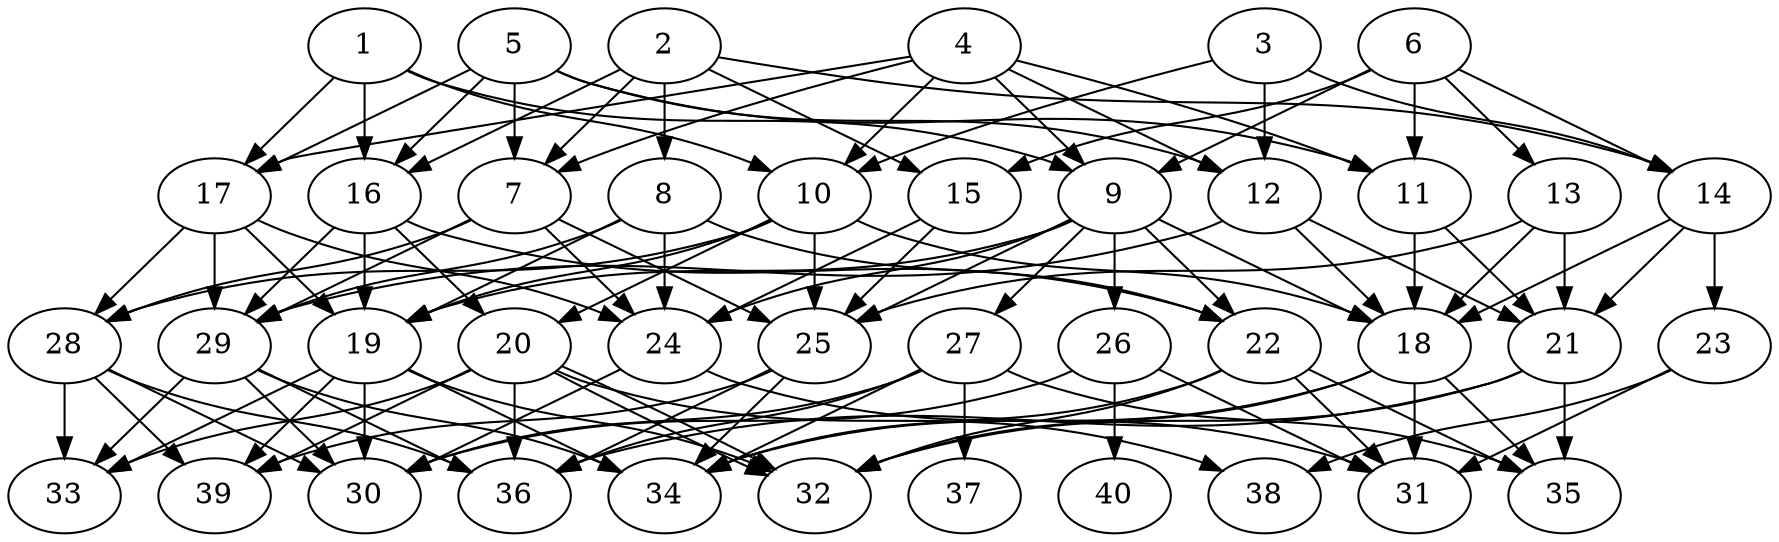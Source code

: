// DAG automatically generated by daggen at Tue Aug  6 16:28:35 2019
// ./daggen --dot -n 40 --ccr 0.4 --fat 0.6 --regular 0.5 --density 0.5 --mindata 5242880 --maxdata 52428800 
digraph G {
  1 [size="40304640", alpha="0.14", expect_size="16121856"] 
  1 -> 9 [size ="16121856"]
  1 -> 10 [size ="16121856"]
  1 -> 16 [size ="16121856"]
  1 -> 17 [size ="16121856"]
  2 [size="48151040", alpha="0.13", expect_size="19260416"] 
  2 -> 7 [size ="19260416"]
  2 -> 8 [size ="19260416"]
  2 -> 14 [size ="19260416"]
  2 -> 15 [size ="19260416"]
  2 -> 16 [size ="19260416"]
  3 [size="129146880", alpha="0.02", expect_size="51658752"] 
  3 -> 10 [size ="51658752"]
  3 -> 12 [size ="51658752"]
  3 -> 14 [size ="51658752"]
  4 [size="103500800", alpha="0.02", expect_size="41400320"] 
  4 -> 7 [size ="41400320"]
  4 -> 9 [size ="41400320"]
  4 -> 10 [size ="41400320"]
  4 -> 11 [size ="41400320"]
  4 -> 12 [size ="41400320"]
  4 -> 17 [size ="41400320"]
  5 [size="103818240", alpha="0.17", expect_size="41527296"] 
  5 -> 7 [size ="41527296"]
  5 -> 11 [size ="41527296"]
  5 -> 12 [size ="41527296"]
  5 -> 16 [size ="41527296"]
  5 -> 17 [size ="41527296"]
  6 [size="116492800", alpha="0.06", expect_size="46597120"] 
  6 -> 9 [size ="46597120"]
  6 -> 11 [size ="46597120"]
  6 -> 13 [size ="46597120"]
  6 -> 14 [size ="46597120"]
  6 -> 15 [size ="46597120"]
  7 [size="40576000", alpha="0.06", expect_size="16230400"] 
  7 -> 24 [size ="16230400"]
  7 -> 25 [size ="16230400"]
  7 -> 28 [size ="16230400"]
  7 -> 29 [size ="16230400"]
  8 [size="17088000", alpha="0.14", expect_size="6835200"] 
  8 -> 19 [size ="6835200"]
  8 -> 22 [size ="6835200"]
  8 -> 24 [size ="6835200"]
  8 -> 29 [size ="6835200"]
  9 [size="31680000", alpha="0.14", expect_size="12672000"] 
  9 -> 18 [size ="12672000"]
  9 -> 19 [size ="12672000"]
  9 -> 22 [size ="12672000"]
  9 -> 24 [size ="12672000"]
  9 -> 25 [size ="12672000"]
  9 -> 26 [size ="12672000"]
  9 -> 27 [size ="12672000"]
  10 [size="52444160", alpha="0.12", expect_size="20977664"] 
  10 -> 18 [size ="20977664"]
  10 -> 19 [size ="20977664"]
  10 -> 20 [size ="20977664"]
  10 -> 25 [size ="20977664"]
  10 -> 28 [size ="20977664"]
  11 [size="51097600", alpha="0.18", expect_size="20439040"] 
  11 -> 18 [size ="20439040"]
  11 -> 21 [size ="20439040"]
  12 [size="13419520", alpha="0.18", expect_size="5367808"] 
  12 -> 18 [size ="5367808"]
  12 -> 21 [size ="5367808"]
  12 -> 29 [size ="5367808"]
  13 [size="87557120", alpha="0.10", expect_size="35022848"] 
  13 -> 18 [size ="35022848"]
  13 -> 21 [size ="35022848"]
  13 -> 25 [size ="35022848"]
  14 [size="96599040", alpha="0.11", expect_size="38639616"] 
  14 -> 18 [size ="38639616"]
  14 -> 21 [size ="38639616"]
  14 -> 23 [size ="38639616"]
  15 [size="110251520", alpha="0.11", expect_size="44100608"] 
  15 -> 24 [size ="44100608"]
  15 -> 25 [size ="44100608"]
  16 [size="94973440", alpha="0.00", expect_size="37989376"] 
  16 -> 19 [size ="37989376"]
  16 -> 20 [size ="37989376"]
  16 -> 22 [size ="37989376"]
  16 -> 29 [size ="37989376"]
  17 [size="14479360", alpha="0.00", expect_size="5791744"] 
  17 -> 19 [size ="5791744"]
  17 -> 24 [size ="5791744"]
  17 -> 28 [size ="5791744"]
  17 -> 29 [size ="5791744"]
  18 [size="47063040", alpha="0.19", expect_size="18825216"] 
  18 -> 31 [size ="18825216"]
  18 -> 32 [size ="18825216"]
  18 -> 34 [size ="18825216"]
  18 -> 35 [size ="18825216"]
  19 [size="129016320", alpha="0.07", expect_size="51606528"] 
  19 -> 30 [size ="51606528"]
  19 -> 32 [size ="51606528"]
  19 -> 33 [size ="51606528"]
  19 -> 34 [size ="51606528"]
  19 -> 39 [size ="51606528"]
  20 [size="92610560", alpha="0.09", expect_size="37044224"] 
  20 -> 32 [size ="37044224"]
  20 -> 32 [size ="37044224"]
  20 -> 33 [size ="37044224"]
  20 -> 36 [size ="37044224"]
  20 -> 38 [size ="37044224"]
  20 -> 39 [size ="37044224"]
  21 [size="45260800", alpha="0.17", expect_size="18104320"] 
  21 -> 32 [size ="18104320"]
  21 -> 35 [size ="18104320"]
  21 -> 36 [size ="18104320"]
  22 [size="35883520", alpha="0.10", expect_size="14353408"] 
  22 -> 31 [size ="14353408"]
  22 -> 32 [size ="14353408"]
  22 -> 34 [size ="14353408"]
  22 -> 35 [size ="14353408"]
  23 [size="24670720", alpha="0.03", expect_size="9868288"] 
  23 -> 31 [size ="9868288"]
  23 -> 38 [size ="9868288"]
  24 [size="86200320", alpha="0.11", expect_size="34480128"] 
  24 -> 30 [size ="34480128"]
  24 -> 31 [size ="34480128"]
  25 [size="35448320", alpha="0.14", expect_size="14179328"] 
  25 -> 34 [size ="14179328"]
  25 -> 36 [size ="14179328"]
  25 -> 39 [size ="14179328"]
  26 [size="100400640", alpha="0.15", expect_size="40160256"] 
  26 -> 30 [size ="40160256"]
  26 -> 31 [size ="40160256"]
  26 -> 40 [size ="40160256"]
  27 [size="103270400", alpha="0.01", expect_size="41308160"] 
  27 -> 30 [size ="41308160"]
  27 -> 34 [size ="41308160"]
  27 -> 35 [size ="41308160"]
  27 -> 36 [size ="41308160"]
  27 -> 37 [size ="41308160"]
  28 [size="104281600", alpha="0.07", expect_size="41712640"] 
  28 -> 30 [size ="41712640"]
  28 -> 33 [size ="41712640"]
  28 -> 36 [size ="41712640"]
  28 -> 39 [size ="41712640"]
  29 [size="98938880", alpha="0.17", expect_size="39575552"] 
  29 -> 30 [size ="39575552"]
  29 -> 33 [size ="39575552"]
  29 -> 34 [size ="39575552"]
  29 -> 36 [size ="39575552"]
  30 [size="21440000", alpha="0.13", expect_size="8576000"] 
  31 [size="77125120", alpha="0.16", expect_size="30850048"] 
  32 [size="57259520", alpha="0.18", expect_size="22903808"] 
  33 [size="114856960", alpha="0.14", expect_size="45942784"] 
  34 [size="130024960", alpha="0.03", expect_size="52009984"] 
  35 [size="75197440", alpha="0.09", expect_size="30078976"] 
  36 [size="41085440", alpha="0.09", expect_size="16434176"] 
  37 [size="13109760", alpha="0.09", expect_size="5243904"] 
  38 [size="18741760", alpha="0.15", expect_size="7496704"] 
  39 [size="61962240", alpha="0.00", expect_size="24784896"] 
  40 [size="43379200", alpha="0.19", expect_size="17351680"] 
}
